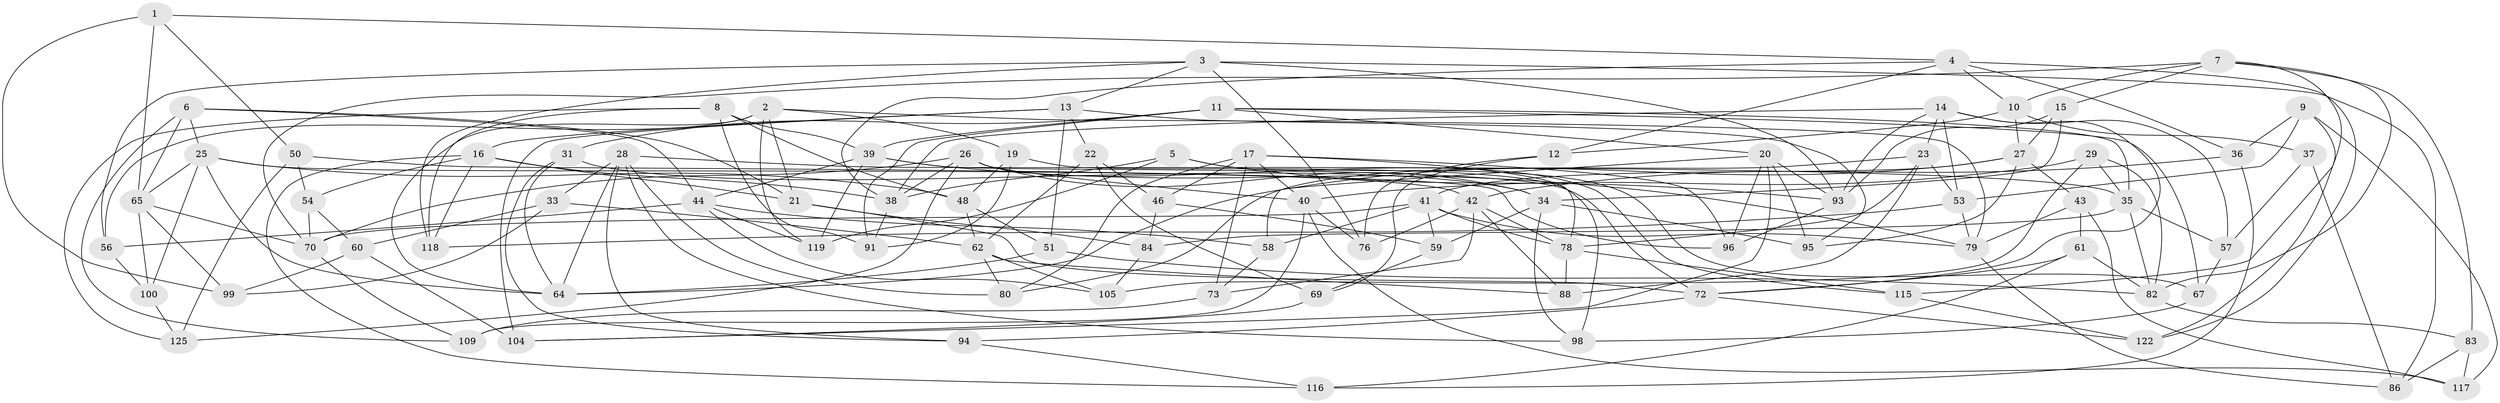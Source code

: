 // original degree distribution, {4: 1.0}
// Generated by graph-tools (version 1.1) at 2025/11/02/27/25 16:11:46]
// undirected, 87 vertices, 208 edges
graph export_dot {
graph [start="1"]
  node [color=gray90,style=filled];
  1;
  2 [super="+55"];
  3 [super="+49"];
  4 [super="+30"];
  5;
  6 [super="+71"];
  7 [super="+92"];
  8 [super="+97"];
  9;
  10 [super="+121"];
  11 [super="+47"];
  12;
  13 [super="+103"];
  14 [super="+18"];
  15;
  16 [super="+102"];
  17 [super="+24"];
  19;
  20 [super="+66"];
  21 [super="+101"];
  22;
  23 [super="+113"];
  25 [super="+74"];
  26 [super="+90"];
  27 [super="+110"];
  28 [super="+32"];
  29;
  31;
  33;
  34 [super="+52"];
  35 [super="+63"];
  36;
  37;
  38 [super="+85"];
  39 [super="+107"];
  40 [super="+75"];
  41 [super="+45"];
  42 [super="+68"];
  43;
  44 [super="+112"];
  46;
  48 [super="+87"];
  50;
  51;
  53 [super="+77"];
  54;
  56;
  57;
  58;
  59;
  60;
  61;
  62 [super="+120"];
  64 [super="+124"];
  65 [super="+123"];
  67;
  69;
  70 [super="+111"];
  72 [super="+106"];
  73;
  76;
  78 [super="+89"];
  79 [super="+81"];
  80;
  82 [super="+108"];
  83;
  84;
  86;
  88;
  91;
  93 [super="+114"];
  94;
  95;
  96;
  98;
  99;
  100;
  104;
  105;
  109;
  115;
  116;
  117;
  118;
  119;
  122;
  125;
  1 -- 4;
  1 -- 50;
  1 -- 99;
  1 -- 65;
  2 -- 119;
  2 -- 19;
  2 -- 56;
  2 -- 64;
  2 -- 79;
  2 -- 21;
  3 -- 13;
  3 -- 76;
  3 -- 56;
  3 -- 86;
  3 -- 118;
  3 -- 93;
  4 -- 36;
  4 -- 12;
  4 -- 38;
  4 -- 10;
  4 -- 122;
  5 -- 93;
  5 -- 67;
  5 -- 38;
  5 -- 119;
  6 -- 65;
  6 -- 44;
  6 -- 21 [weight=2];
  6 -- 109;
  6 -- 25;
  7 -- 115;
  7 -- 15;
  7 -- 10;
  7 -- 83;
  7 -- 82;
  7 -- 70;
  8 -- 48 [weight=2];
  8 -- 91;
  8 -- 39;
  8 -- 125;
  8 -- 118;
  9 -- 117;
  9 -- 122;
  9 -- 36;
  9 -- 53;
  10 -- 37 [weight=2];
  10 -- 12;
  10 -- 27;
  11 -- 20;
  11 -- 35;
  11 -- 91;
  11 -- 67;
  11 -- 31;
  11 -- 39;
  12 -- 76;
  12 -- 69;
  13 -- 104;
  13 -- 22;
  13 -- 16;
  13 -- 51;
  13 -- 95;
  14 -- 57;
  14 -- 93;
  14 -- 72;
  14 -- 53;
  14 -- 23;
  14 -- 38;
  15 -- 93;
  15 -- 27;
  15 -- 34;
  16 -- 118;
  16 -- 21;
  16 -- 54;
  16 -- 116;
  16 -- 38;
  17 -- 46;
  17 -- 73;
  17 -- 96;
  17 -- 80;
  17 -- 40;
  17 -- 78;
  19 -- 91;
  19 -- 98;
  19 -- 48;
  20 -- 95;
  20 -- 58;
  20 -- 104;
  20 -- 93;
  20 -- 96;
  21 -- 84;
  21 -- 72;
  22 -- 46;
  22 -- 62;
  22 -- 69;
  23 -- 80;
  23 -- 78;
  23 -- 88;
  23 -- 53 [weight=2];
  25 -- 100;
  25 -- 48;
  25 -- 64;
  25 -- 65;
  25 -- 42;
  26 -- 125;
  26 -- 115;
  26 -- 34;
  26 -- 70;
  26 -- 40;
  26 -- 38;
  27 -- 43;
  27 -- 95;
  27 -- 64;
  27 -- 41;
  28 -- 33;
  28 -- 64;
  28 -- 80;
  28 -- 98;
  28 -- 35;
  28 -- 94;
  29 -- 105;
  29 -- 35;
  29 -- 82;
  29 -- 40;
  31 -- 34;
  31 -- 94;
  31 -- 64;
  33 -- 60;
  33 -- 99;
  33 -- 62;
  34 -- 98;
  34 -- 59;
  34 -- 95;
  35 -- 84;
  35 -- 57;
  35 -- 82;
  36 -- 116;
  36 -- 42;
  37 -- 86;
  37 -- 57;
  38 -- 91;
  39 -- 79;
  39 -- 72;
  39 -- 44;
  39 -- 119;
  40 -- 117;
  40 -- 109;
  40 -- 76;
  41 -- 59;
  41 -- 58;
  41 -- 79;
  41 -- 78;
  41 -- 70;
  42 -- 76;
  42 -- 88;
  42 -- 73;
  42 -- 78;
  43 -- 61;
  43 -- 117;
  43 -- 79;
  44 -- 105;
  44 -- 56;
  44 -- 58;
  44 -- 119;
  46 -- 84;
  46 -- 59;
  48 -- 51;
  48 -- 62;
  50 -- 54;
  50 -- 125;
  50 -- 96;
  51 -- 64;
  51 -- 82;
  53 -- 118;
  53 -- 79;
  54 -- 60;
  54 -- 70;
  56 -- 100;
  57 -- 67;
  58 -- 73;
  59 -- 69;
  60 -- 104;
  60 -- 99;
  61 -- 72;
  61 -- 116;
  61 -- 82;
  62 -- 105;
  62 -- 80;
  62 -- 88;
  65 -- 99;
  65 -- 100;
  65 -- 70;
  67 -- 98;
  69 -- 104;
  70 -- 109;
  72 -- 94;
  72 -- 122;
  73 -- 109;
  78 -- 88;
  78 -- 115;
  79 -- 86;
  82 -- 83;
  83 -- 86;
  83 -- 117;
  84 -- 105;
  93 -- 96;
  94 -- 116;
  100 -- 125;
  115 -- 122;
}
